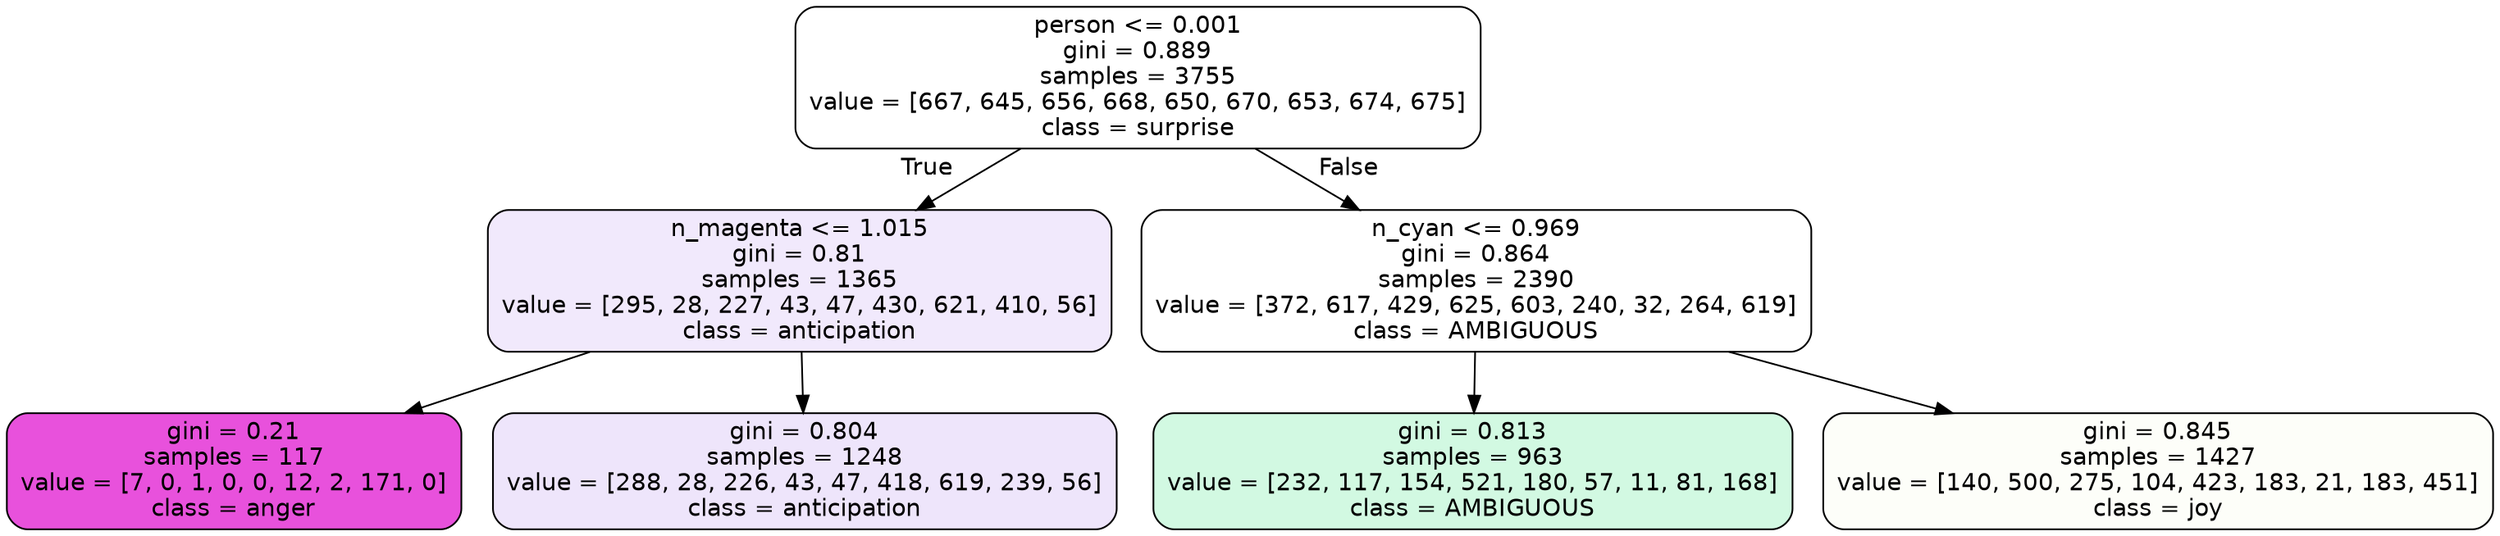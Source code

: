 digraph Tree {
node [shape=box, style="filled, rounded", color="black", fontname=helvetica] ;
edge [fontname=helvetica] ;
0 [label="person <= 0.001\ngini = 0.889\nsamples = 3755\nvalue = [667, 645, 656, 668, 650, 670, 653, 674, 675]\nclass = surprise", fillcolor="#e5396400"] ;
1 [label="n_magenta <= 1.015\ngini = 0.81\nsamples = 1365\nvalue = [295, 28, 227, 43, 47, 430, 621, 410, 56]\nclass = anticipation", fillcolor="#8139e51c"] ;
0 -> 1 [labeldistance=2.5, labelangle=45, headlabel="True"] ;
2 [label="gini = 0.21\nsamples = 117\nvalue = [7, 0, 1, 0, 0, 12, 2, 171, 0]\nclass = anger", fillcolor="#e539d7e0"] ;
1 -> 2 ;
3 [label="gini = 0.804\nsamples = 1248\nvalue = [288, 28, 226, 43, 47, 418, 619, 239, 56]\nclass = anticipation", fillcolor="#8139e521"] ;
1 -> 3 ;
4 [label="n_cyan <= 0.969\ngini = 0.864\nsamples = 2390\nvalue = [372, 617, 429, 625, 603, 240, 32, 264, 619]\nclass = AMBIGUOUS", fillcolor="#39e58100"] ;
0 -> 4 [labeldistance=2.5, labelangle=-45, headlabel="False"] ;
5 [label="gini = 0.813\nsamples = 963\nvalue = [232, 117, 154, 521, 180, 57, 11, 81, 168]\nclass = AMBIGUOUS", fillcolor="#39e58139"] ;
4 -> 5 ;
6 [label="gini = 0.845\nsamples = 1427\nvalue = [140, 500, 275, 104, 423, 183, 21, 183, 451]\nclass = joy", fillcolor="#d7e53907"] ;
4 -> 6 ;
}